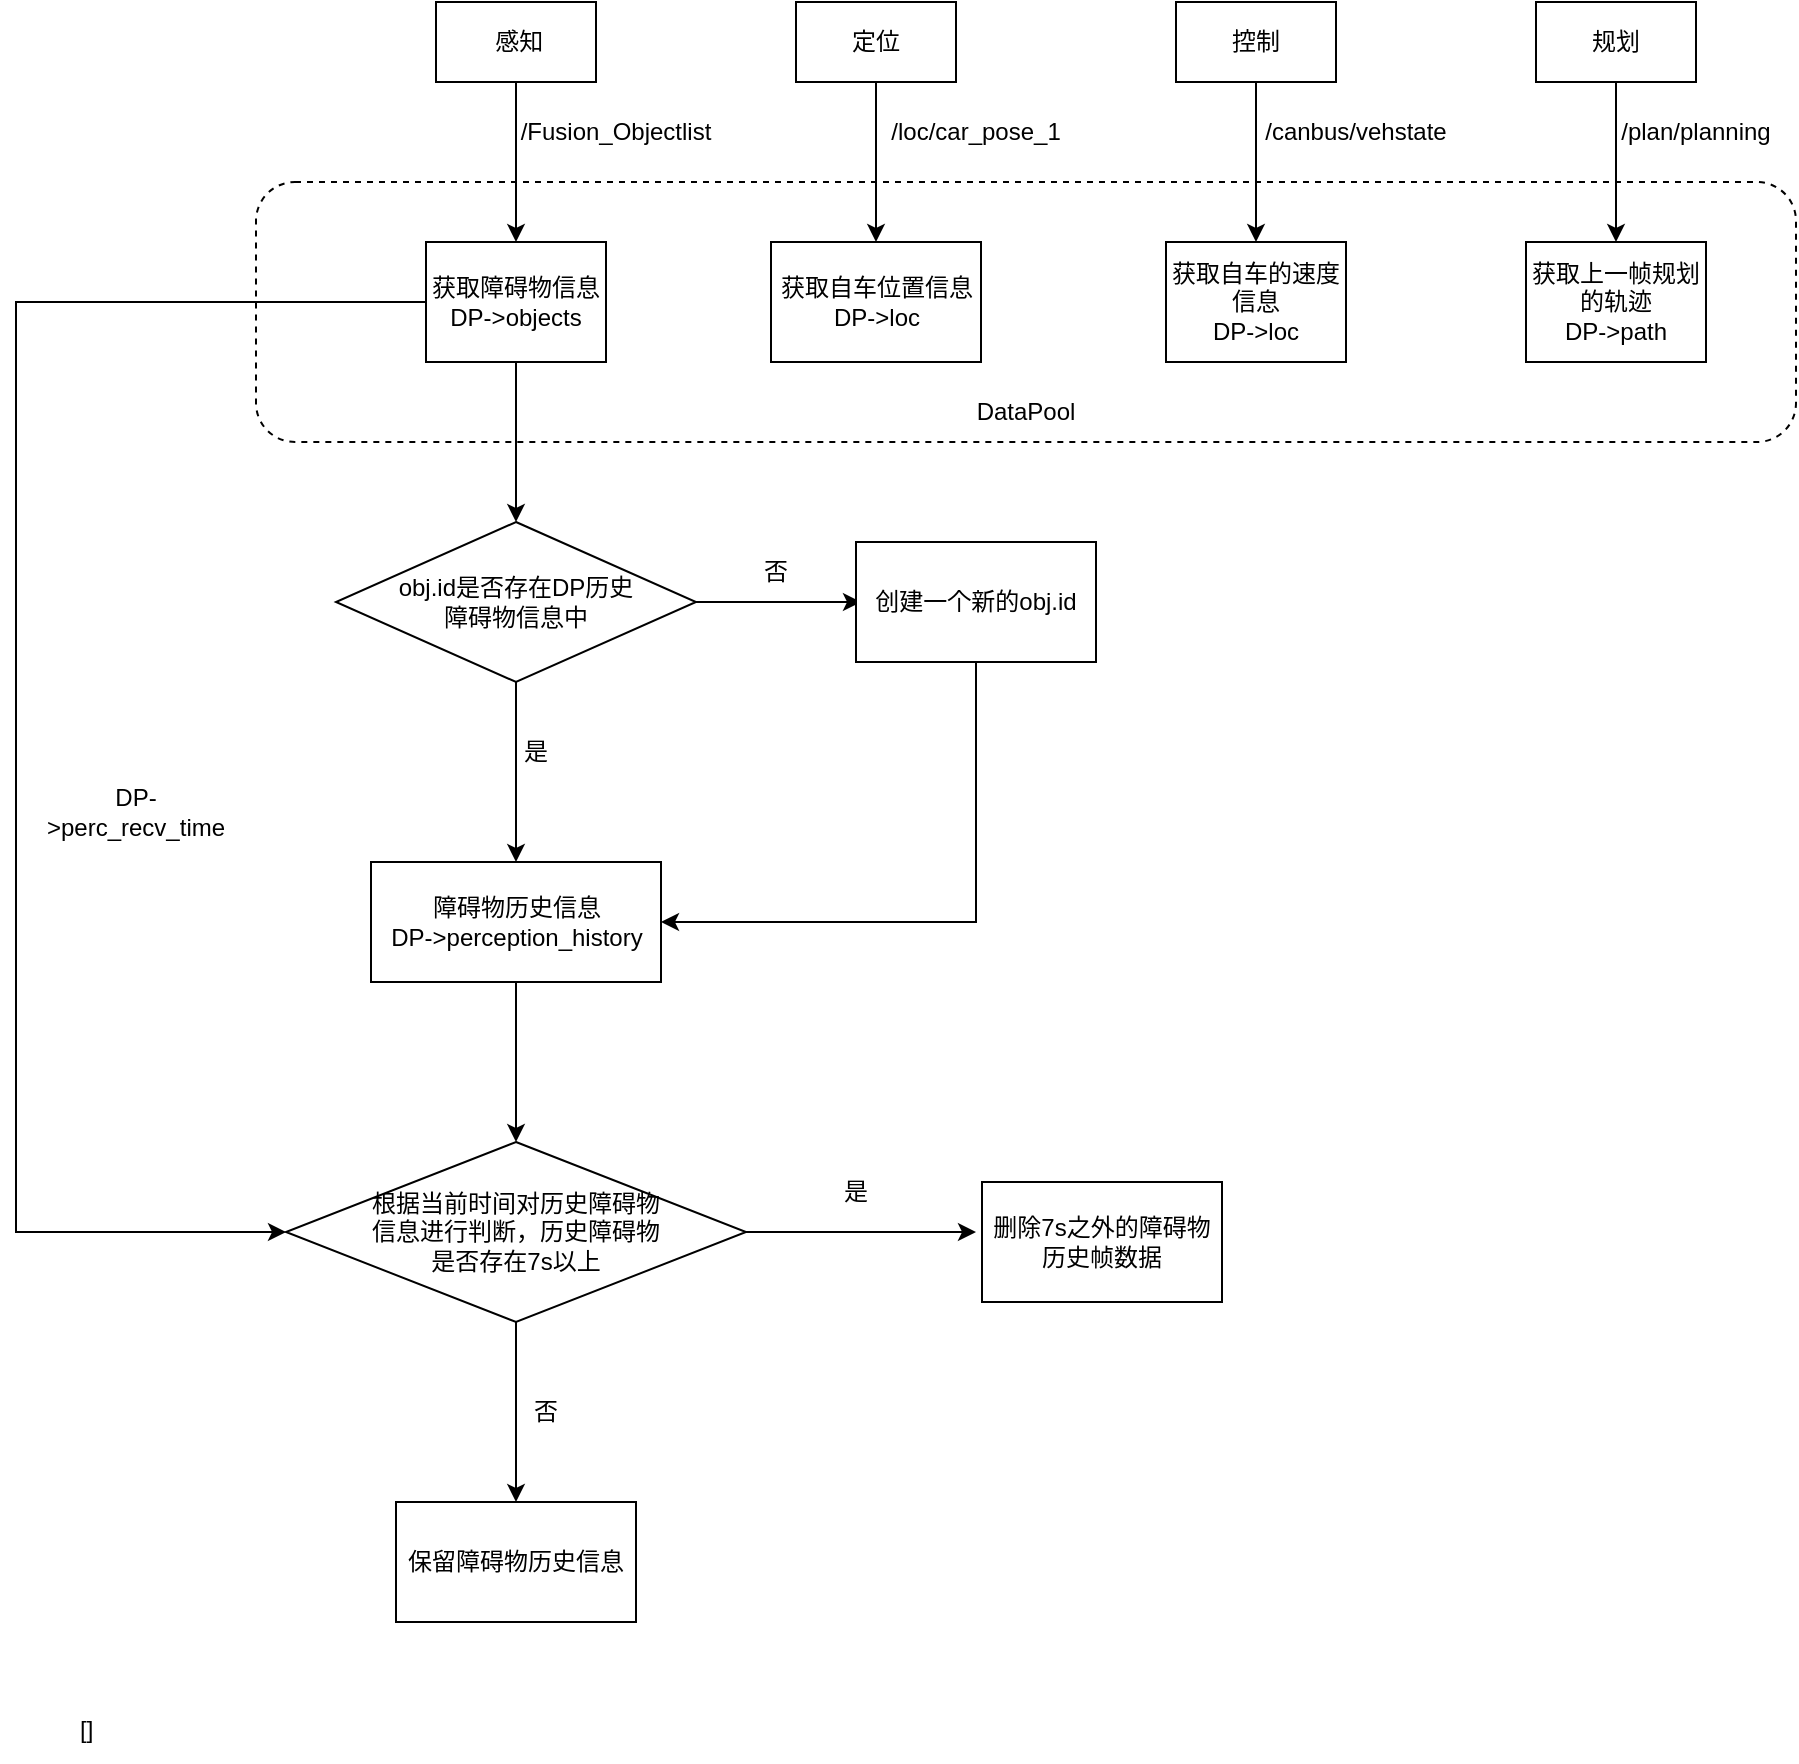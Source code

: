 <mxfile version="16.5.4" type="github"><diagram id="YTlDoMuW3tRSth707X6B" name="Page-1"><mxGraphModel dx="1355" dy="799" grid="1" gridSize="10" guides="1" tooltips="1" connect="1" arrows="1" fold="1" page="1" pageScale="1" pageWidth="1654" pageHeight="2336" math="0" shadow="0"><root><mxCell id="0"/><mxCell id="1" parent="0"/><mxCell id="mOhh9dbjOjEwTMLcAdjl-1" value="" style="rounded=1;whiteSpace=wrap;html=1;dashed=1;" parent="1" vertex="1"><mxGeometry x="590" y="290" width="770" height="130" as="geometry"/></mxCell><mxCell id="mOhh9dbjOjEwTMLcAdjl-9" style="edgeStyle=orthogonalEdgeStyle;rounded=0;orthogonalLoop=1;jettySize=auto;html=1;entryX=0.5;entryY=0;entryDx=0;entryDy=0;" parent="1" source="mOhh9dbjOjEwTMLcAdjl-3" target="mOhh9dbjOjEwTMLcAdjl-8" edge="1"><mxGeometry relative="1" as="geometry"/></mxCell><mxCell id="mOhh9dbjOjEwTMLcAdjl-3" value="&amp;nbsp;感知" style="rounded=0;whiteSpace=wrap;html=1;" parent="1" vertex="1"><mxGeometry x="680" y="200" width="80" height="40" as="geometry"/></mxCell><mxCell id="mOhh9dbjOjEwTMLcAdjl-14" style="edgeStyle=orthogonalEdgeStyle;rounded=0;orthogonalLoop=1;jettySize=auto;html=1;entryX=0.5;entryY=0;entryDx=0;entryDy=0;" parent="1" source="mOhh9dbjOjEwTMLcAdjl-6" target="mOhh9dbjOjEwTMLcAdjl-12" edge="1"><mxGeometry relative="1" as="geometry"/></mxCell><mxCell id="mOhh9dbjOjEwTMLcAdjl-6" value="控制" style="rounded=0;whiteSpace=wrap;html=1;" parent="1" vertex="1"><mxGeometry x="1050" y="200" width="80" height="40" as="geometry"/></mxCell><mxCell id="mOhh9dbjOjEwTMLcAdjl-13" style="edgeStyle=orthogonalEdgeStyle;rounded=0;orthogonalLoop=1;jettySize=auto;html=1;entryX=0.5;entryY=0;entryDx=0;entryDy=0;" parent="1" source="mOhh9dbjOjEwTMLcAdjl-7" target="mOhh9dbjOjEwTMLcAdjl-11" edge="1"><mxGeometry relative="1" as="geometry"/></mxCell><mxCell id="mOhh9dbjOjEwTMLcAdjl-7" value="定位" style="rounded=0;whiteSpace=wrap;html=1;" parent="1" vertex="1"><mxGeometry x="860" y="200" width="80" height="40" as="geometry"/></mxCell><mxCell id="yi_OoOEmuRbx4p4u0S4G-3" style="edgeStyle=orthogonalEdgeStyle;rounded=0;orthogonalLoop=1;jettySize=auto;html=1;" parent="1" source="mOhh9dbjOjEwTMLcAdjl-8" target="yi_OoOEmuRbx4p4u0S4G-4" edge="1"><mxGeometry relative="1" as="geometry"><mxPoint x="720" y="450" as="targetPoint"/></mxGeometry></mxCell><mxCell id="yi_OoOEmuRbx4p4u0S4G-14" style="edgeStyle=orthogonalEdgeStyle;rounded=0;orthogonalLoop=1;jettySize=auto;html=1;entryX=0;entryY=0.5;entryDx=0;entryDy=0;" parent="1" source="mOhh9dbjOjEwTMLcAdjl-8" target="yi_OoOEmuRbx4p4u0S4G-17" edge="1"><mxGeometry relative="1" as="geometry"><mxPoint x="550" y="820" as="targetPoint"/><Array as="points"><mxPoint x="470" y="350"/><mxPoint x="470" y="815"/></Array></mxGeometry></mxCell><mxCell id="mOhh9dbjOjEwTMLcAdjl-8" value="获取障碍物信息&lt;br&gt;DP-&amp;gt;objects" style="rounded=0;whiteSpace=wrap;html=1;" parent="1" vertex="1"><mxGeometry x="675" y="320" width="90" height="60" as="geometry"/></mxCell><mxCell id="mOhh9dbjOjEwTMLcAdjl-10" value="/Fusion_Objectlist " style="text;html=1;strokeColor=none;fillColor=none;align=center;verticalAlign=middle;whiteSpace=wrap;rounded=0;dashed=1;" parent="1" vertex="1"><mxGeometry x="740" y="250" width="60" height="30" as="geometry"/></mxCell><mxCell id="mOhh9dbjOjEwTMLcAdjl-11" value="获取自车位置信息&lt;br&gt;DP-&amp;gt;loc" style="rounded=0;whiteSpace=wrap;html=1;" parent="1" vertex="1"><mxGeometry x="847.5" y="320" width="105" height="60" as="geometry"/></mxCell><mxCell id="mOhh9dbjOjEwTMLcAdjl-12" value="获取自车的速度信息&lt;br&gt;DP-&amp;gt;loc" style="rounded=0;whiteSpace=wrap;html=1;" parent="1" vertex="1"><mxGeometry x="1045" y="320" width="90" height="60" as="geometry"/></mxCell><mxCell id="mOhh9dbjOjEwTMLcAdjl-15" value="/loc/car_pose_1 " style="text;html=1;strokeColor=none;fillColor=none;align=center;verticalAlign=middle;whiteSpace=wrap;rounded=0;dashed=1;" parent="1" vertex="1"><mxGeometry x="920" y="250" width="60" height="30" as="geometry"/></mxCell><mxCell id="mOhh9dbjOjEwTMLcAdjl-16" value="/canbus/vehstate " style="text;html=1;strokeColor=none;fillColor=none;align=center;verticalAlign=middle;whiteSpace=wrap;rounded=0;dashed=1;" parent="1" vertex="1"><mxGeometry x="1090" y="250" width="100" height="30" as="geometry"/></mxCell><mxCell id="mOhh9dbjOjEwTMLcAdjl-18" value="DataPool" style="text;html=1;strokeColor=none;fillColor=none;align=center;verticalAlign=middle;whiteSpace=wrap;rounded=0;dashed=1;" parent="1" vertex="1"><mxGeometry x="945" y="390" width="60" height="30" as="geometry"/></mxCell><mxCell id="mOhh9dbjOjEwTMLcAdjl-22" style="edgeStyle=orthogonalEdgeStyle;rounded=0;orthogonalLoop=1;jettySize=auto;html=1;entryX=0.5;entryY=0;entryDx=0;entryDy=0;" parent="1" source="mOhh9dbjOjEwTMLcAdjl-20" target="mOhh9dbjOjEwTMLcAdjl-21" edge="1"><mxGeometry relative="1" as="geometry"/></mxCell><mxCell id="mOhh9dbjOjEwTMLcAdjl-20" value="规划" style="rounded=0;whiteSpace=wrap;html=1;" parent="1" vertex="1"><mxGeometry x="1230" y="200" width="80" height="40" as="geometry"/></mxCell><mxCell id="mOhh9dbjOjEwTMLcAdjl-21" value="获取上一帧规划的轨迹&lt;br&gt;DP-&amp;gt;path" style="rounded=0;whiteSpace=wrap;html=1;" parent="1" vertex="1"><mxGeometry x="1225" y="320" width="90" height="60" as="geometry"/></mxCell><mxCell id="mOhh9dbjOjEwTMLcAdjl-23" value="/plan/planning " style="text;html=1;strokeColor=none;fillColor=none;align=center;verticalAlign=middle;whiteSpace=wrap;rounded=0;dashed=1;" parent="1" vertex="1"><mxGeometry x="1260" y="250" width="100" height="30" as="geometry"/></mxCell><mxCell id="yi_OoOEmuRbx4p4u0S4G-13" style="edgeStyle=orthogonalEdgeStyle;rounded=0;orthogonalLoop=1;jettySize=auto;html=1;" parent="1" source="yi_OoOEmuRbx4p4u0S4G-2" edge="1"><mxGeometry relative="1" as="geometry"><mxPoint x="720" y="770" as="targetPoint"/></mxGeometry></mxCell><mxCell id="yi_OoOEmuRbx4p4u0S4G-2" value="障碍物历史信息&lt;br&gt;DP-&amp;gt;perception_history" style="rounded=0;whiteSpace=wrap;html=1;" parent="1" vertex="1"><mxGeometry x="647.5" y="630" width="145" height="60" as="geometry"/></mxCell><mxCell id="yi_OoOEmuRbx4p4u0S4G-5" style="edgeStyle=orthogonalEdgeStyle;rounded=0;orthogonalLoop=1;jettySize=auto;html=1;entryX=0.5;entryY=0;entryDx=0;entryDy=0;" parent="1" source="yi_OoOEmuRbx4p4u0S4G-4" target="yi_OoOEmuRbx4p4u0S4G-2" edge="1"><mxGeometry relative="1" as="geometry"/></mxCell><mxCell id="yi_OoOEmuRbx4p4u0S4G-8" style="edgeStyle=orthogonalEdgeStyle;rounded=0;orthogonalLoop=1;jettySize=auto;html=1;" parent="1" source="yi_OoOEmuRbx4p4u0S4G-4" edge="1"><mxGeometry relative="1" as="geometry"><mxPoint x="892.5" y="500" as="targetPoint"/></mxGeometry></mxCell><mxCell id="yi_OoOEmuRbx4p4u0S4G-4" value="&lt;div&gt;obj.id是否存在DP历史&lt;/div&gt;&lt;div&gt;障碍物信息中&lt;br&gt;&lt;/div&gt;" style="rhombus;whiteSpace=wrap;html=1;" parent="1" vertex="1"><mxGeometry x="630" y="460" width="180" height="80" as="geometry"/></mxCell><mxCell id="yi_OoOEmuRbx4p4u0S4G-6" value="是" style="text;html=1;strokeColor=none;fillColor=none;align=center;verticalAlign=middle;whiteSpace=wrap;rounded=0;" parent="1" vertex="1"><mxGeometry x="700" y="560" width="60" height="30" as="geometry"/></mxCell><mxCell id="yi_OoOEmuRbx4p4u0S4G-10" value="否" style="text;html=1;strokeColor=none;fillColor=none;align=center;verticalAlign=middle;whiteSpace=wrap;rounded=0;" parent="1" vertex="1"><mxGeometry x="820" y="470" width="60" height="30" as="geometry"/></mxCell><mxCell id="yi_OoOEmuRbx4p4u0S4G-12" style="edgeStyle=orthogonalEdgeStyle;rounded=0;orthogonalLoop=1;jettySize=auto;html=1;entryX=1;entryY=0.5;entryDx=0;entryDy=0;" parent="1" source="yi_OoOEmuRbx4p4u0S4G-11" target="yi_OoOEmuRbx4p4u0S4G-2" edge="1"><mxGeometry relative="1" as="geometry"><Array as="points"><mxPoint x="950" y="660"/></Array></mxGeometry></mxCell><mxCell id="yi_OoOEmuRbx4p4u0S4G-11" value="创建一个新的obj.id" style="rounded=0;whiteSpace=wrap;html=1;" parent="1" vertex="1"><mxGeometry x="890" y="470" width="120" height="60" as="geometry"/></mxCell><mxCell id="yi_OoOEmuRbx4p4u0S4G-15" value="DP-&amp;gt;perc_recv_time" style="text;html=1;strokeColor=none;fillColor=none;align=center;verticalAlign=middle;whiteSpace=wrap;rounded=0;" parent="1" vertex="1"><mxGeometry x="500" y="590" width="60" height="30" as="geometry"/></mxCell><mxCell id="yi_OoOEmuRbx4p4u0S4G-18" style="edgeStyle=orthogonalEdgeStyle;rounded=0;orthogonalLoop=1;jettySize=auto;html=1;" parent="1" source="yi_OoOEmuRbx4p4u0S4G-17" edge="1"><mxGeometry relative="1" as="geometry"><mxPoint x="950" y="815" as="targetPoint"/></mxGeometry></mxCell><mxCell id="yi_OoOEmuRbx4p4u0S4G-23" style="edgeStyle=orthogonalEdgeStyle;rounded=0;orthogonalLoop=1;jettySize=auto;html=1;" parent="1" source="yi_OoOEmuRbx4p4u0S4G-17" edge="1"><mxGeometry relative="1" as="geometry"><mxPoint x="720" y="950" as="targetPoint"/></mxGeometry></mxCell><mxCell id="yi_OoOEmuRbx4p4u0S4G-17" value="&lt;div&gt;根据当前时间对历史障碍物&lt;/div&gt;&lt;div&gt;信息进行判断，历史障碍物&lt;/div&gt;&lt;div&gt;是否存在7s以上&lt;br&gt;&lt;/div&gt;" style="rhombus;whiteSpace=wrap;html=1;" parent="1" vertex="1"><mxGeometry x="605" y="770" width="230" height="90" as="geometry"/></mxCell><mxCell id="yi_OoOEmuRbx4p4u0S4G-20" value="是" style="text;html=1;strokeColor=none;fillColor=none;align=center;verticalAlign=middle;whiteSpace=wrap;rounded=0;" parent="1" vertex="1"><mxGeometry x="860" y="780" width="60" height="30" as="geometry"/></mxCell><mxCell id="yi_OoOEmuRbx4p4u0S4G-22" value="&lt;div&gt;删除7s之外的障碍物&lt;/div&gt;&lt;div&gt;历史帧数据&lt;br&gt;&lt;/div&gt;" style="rounded=0;whiteSpace=wrap;html=1;" parent="1" vertex="1"><mxGeometry x="953" y="790" width="120" height="60" as="geometry"/></mxCell><mxCell id="yi_OoOEmuRbx4p4u0S4G-24" value="否" style="text;html=1;strokeColor=none;fillColor=none;align=center;verticalAlign=middle;whiteSpace=wrap;rounded=0;" parent="1" vertex="1"><mxGeometry x="705" y="890" width="60" height="30" as="geometry"/></mxCell><mxCell id="yi_OoOEmuRbx4p4u0S4G-25" value="保留障碍物历史信息" style="rounded=0;whiteSpace=wrap;html=1;" parent="1" vertex="1"><mxGeometry x="660" y="950" width="120" height="60" as="geometry"/></mxCell><mxCell id="QqflGJeUU-38_opsJSIL-1" value="&lt;mxlibrary&gt;[]&lt;/mxlibrary&gt;" style="text;whiteSpace=wrap;html=1;" vertex="1" parent="1"><mxGeometry x="500" y="1050" width="30" height="30" as="geometry"/></mxCell></root></mxGraphModel></diagram></mxfile>